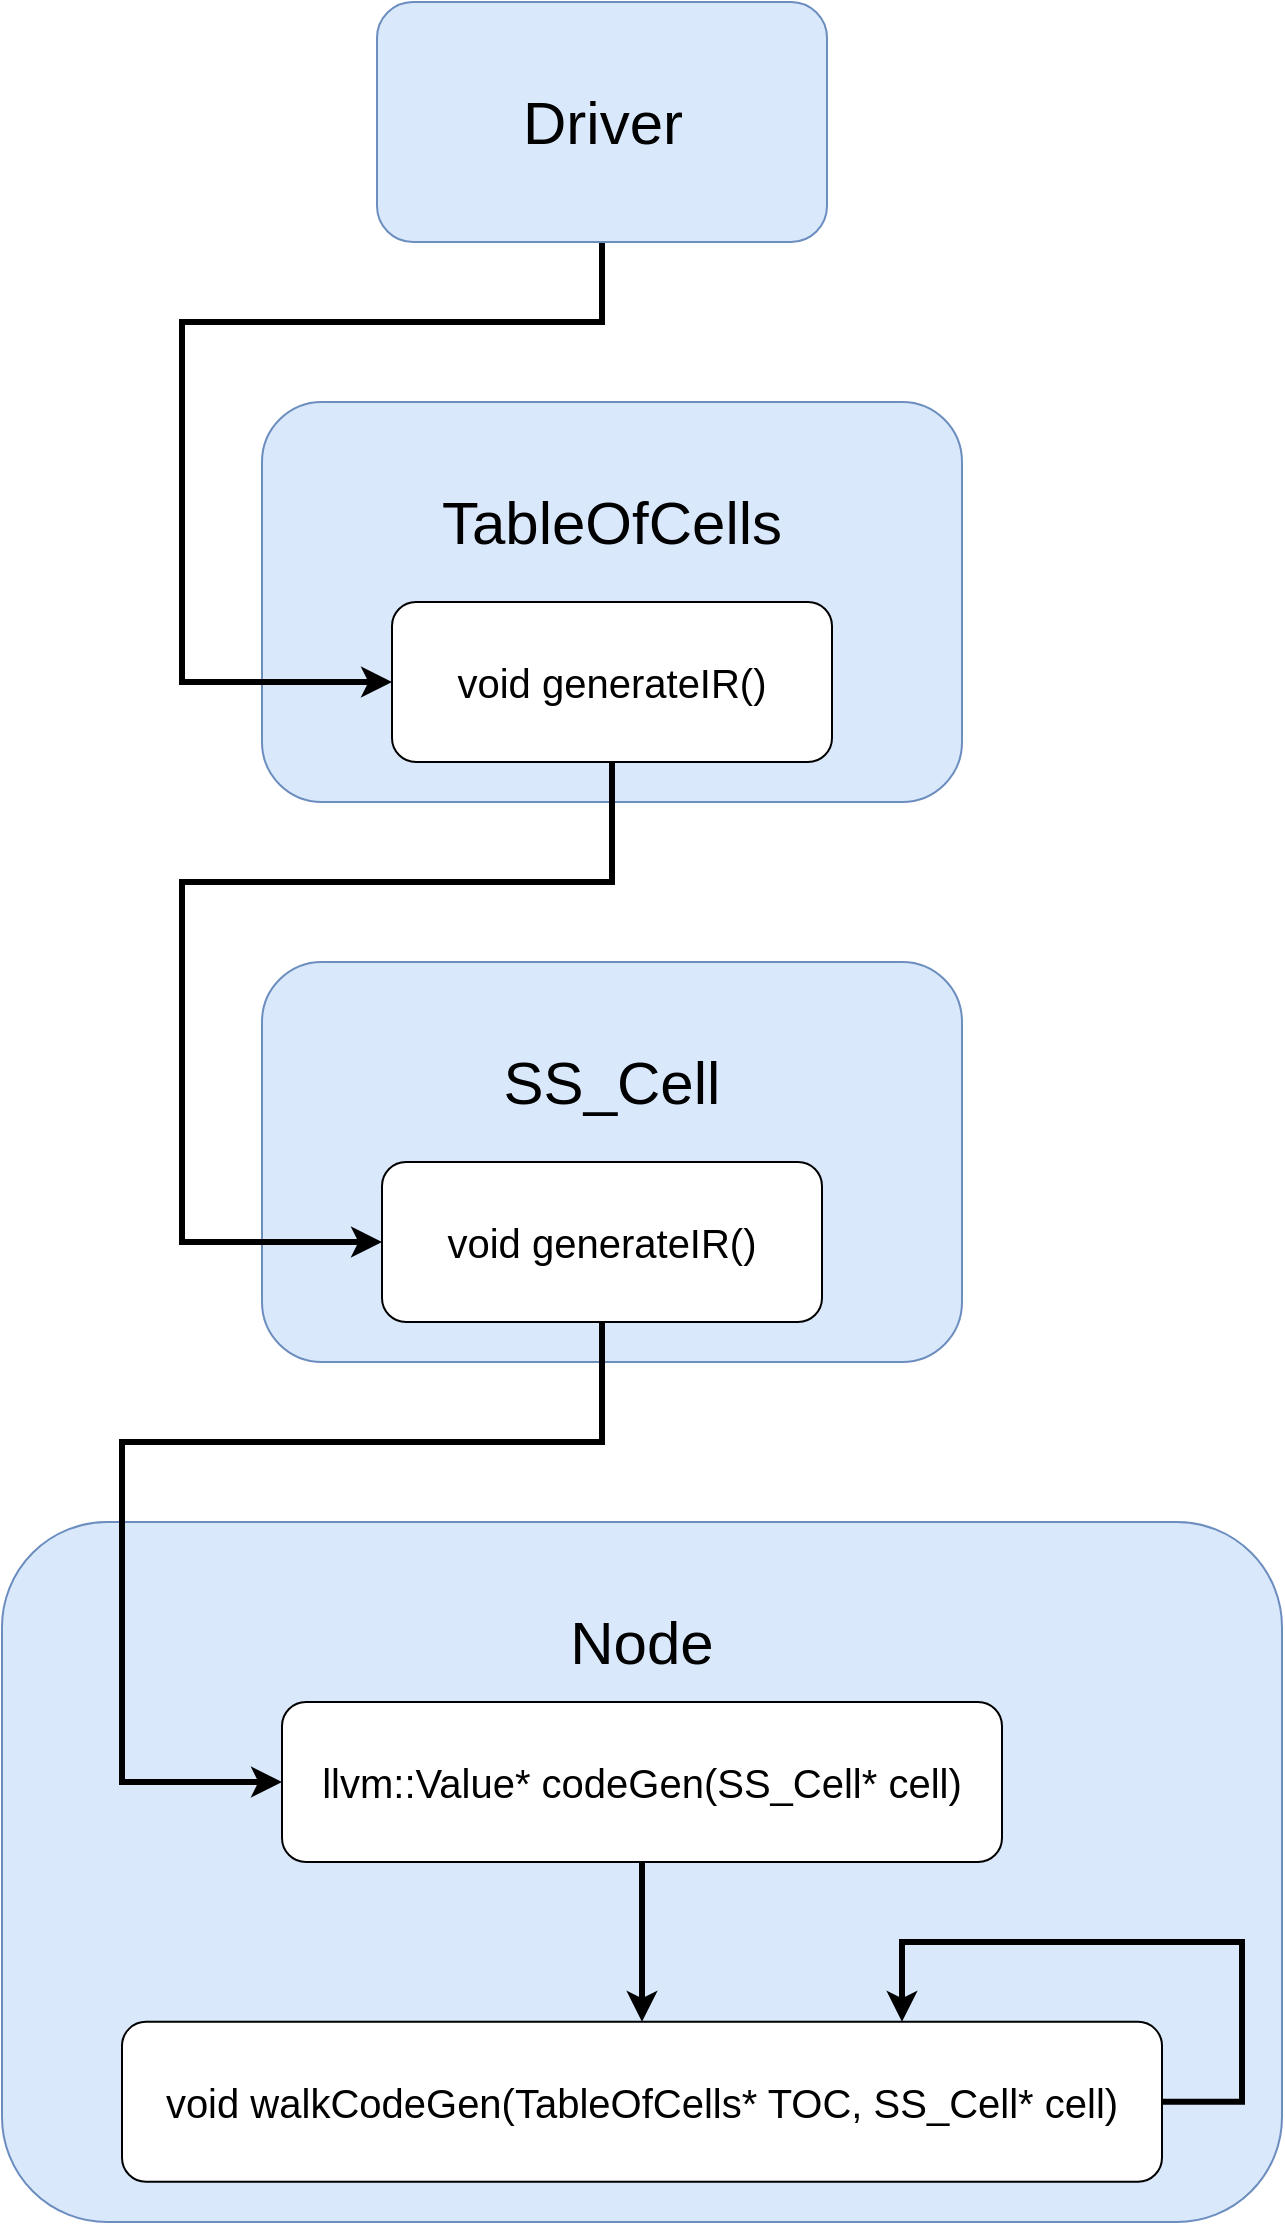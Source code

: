 <mxfile version="17.1.3" type="github">
  <diagram name="Page-1" id="edf60f1a-56cd-e834-aa8a-f176f3a09ee4">
    <mxGraphModel dx="1720" dy="2227" grid="1" gridSize="10" guides="1" tooltips="1" connect="1" arrows="1" fold="1" page="1" pageScale="1" pageWidth="850" pageHeight="1100" background="none" math="0" shadow="0">
      <root>
        <mxCell id="0" />
        <mxCell id="1" parent="0" />
        <mxCell id="CXCcsQgGAHsBrNtVgMis-3" value="&lt;br&gt;SS_Cell" style="rounded=1;whiteSpace=wrap;html=1;fillColor=#dae8fc;strokeColor=#6c8ebf;align=center;verticalAlign=top;fontSize=30;" vertex="1" parent="1">
          <mxGeometry x="190" y="240" width="350" height="200" as="geometry" />
        </mxCell>
        <mxCell id="CXCcsQgGAHsBrNtVgMis-2" value="&lt;br&gt;TableOfCells" style="rounded=1;whiteSpace=wrap;html=1;fillColor=#dae8fc;strokeColor=#6c8ebf;align=center;verticalAlign=top;fontSize=30;" vertex="1" parent="1">
          <mxGeometry x="190" y="-40" width="350" height="200" as="geometry" />
        </mxCell>
        <mxCell id="CXCcsQgGAHsBrNtVgMis-1" value="&lt;br&gt;Node" style="rounded=1;whiteSpace=wrap;html=1;fillColor=#dae8fc;strokeColor=#6c8ebf;align=center;verticalAlign=top;fontSize=30;" vertex="1" parent="1">
          <mxGeometry x="60" y="520" width="640" height="350" as="geometry" />
        </mxCell>
        <mxCell id="TTlPJ-I1SFsq0LwxmCUP-3" style="edgeStyle=orthogonalEdgeStyle;rounded=0;orthogonalLoop=1;jettySize=auto;html=1;exitX=0.5;exitY=1;exitDx=0;exitDy=0;entryX=0.5;entryY=0;entryDx=0;entryDy=0;strokeWidth=3;" parent="1" source="TTlPJ-I1SFsq0LwxmCUP-1" target="TTlPJ-I1SFsq0LwxmCUP-2" edge="1">
          <mxGeometry relative="1" as="geometry">
            <Array as="points">
              <mxPoint x="380" y="750" />
              <mxPoint x="380" y="750" />
            </Array>
          </mxGeometry>
        </mxCell>
        <mxCell id="TTlPJ-I1SFsq0LwxmCUP-1" value="&lt;font style=&quot;font-size: 20px&quot;&gt;llvm::Value* codeGen(SS_Cell* cell)&lt;/font&gt;" style="rounded=1;whiteSpace=wrap;html=1;" parent="1" vertex="1">
          <mxGeometry x="200" y="610" width="360" height="80" as="geometry" />
        </mxCell>
        <mxCell id="TTlPJ-I1SFsq0LwxmCUP-2" value="&lt;font style=&quot;font-size: 20px&quot;&gt;void walkCodeGen(TableOfCells* TOC, SS_Cell* cell)&lt;/font&gt;" style="rounded=1;whiteSpace=wrap;html=1;" parent="1" vertex="1">
          <mxGeometry x="120" y="769.93" width="520" height="80" as="geometry" />
        </mxCell>
        <mxCell id="TTlPJ-I1SFsq0LwxmCUP-7" style="edgeStyle=orthogonalEdgeStyle;rounded=0;orthogonalLoop=1;jettySize=auto;html=1;exitX=0.5;exitY=1;exitDx=0;exitDy=0;entryX=0;entryY=0.5;entryDx=0;entryDy=0;strokeWidth=3;" parent="1" source="TTlPJ-I1SFsq0LwxmCUP-4" target="TTlPJ-I1SFsq0LwxmCUP-1" edge="1">
          <mxGeometry relative="1" as="geometry">
            <Array as="points">
              <mxPoint x="360" y="480" />
              <mxPoint x="120" y="480" />
              <mxPoint x="120" y="650" />
            </Array>
          </mxGeometry>
        </mxCell>
        <mxCell id="TTlPJ-I1SFsq0LwxmCUP-4" value="&lt;font style=&quot;font-size: 20px&quot;&gt;void generateIR()&lt;/font&gt;" style="rounded=1;whiteSpace=wrap;html=1;" parent="1" vertex="1">
          <mxGeometry x="250" y="340" width="220" height="80" as="geometry" />
        </mxCell>
        <mxCell id="CXCcsQgGAHsBrNtVgMis-5" style="edgeStyle=orthogonalEdgeStyle;rounded=0;orthogonalLoop=1;jettySize=auto;html=1;exitX=0.5;exitY=1;exitDx=0;exitDy=0;entryX=0;entryY=0.5;entryDx=0;entryDy=0;fontSize=20;strokeWidth=3;" edge="1" parent="1" source="TTlPJ-I1SFsq0LwxmCUP-5" target="TTlPJ-I1SFsq0LwxmCUP-4">
          <mxGeometry relative="1" as="geometry">
            <Array as="points">
              <mxPoint x="365" y="200" />
              <mxPoint x="150" y="200" />
              <mxPoint x="150" y="380" />
            </Array>
          </mxGeometry>
        </mxCell>
        <mxCell id="TTlPJ-I1SFsq0LwxmCUP-5" value="&lt;font style=&quot;font-size: 20px&quot;&gt;void generateIR()&lt;/font&gt;" style="rounded=1;whiteSpace=wrap;html=1;" parent="1" vertex="1">
          <mxGeometry x="255" y="60" width="220" height="80" as="geometry" />
        </mxCell>
        <mxCell id="CXCcsQgGAHsBrNtVgMis-6" style="edgeStyle=orthogonalEdgeStyle;rounded=0;orthogonalLoop=1;jettySize=auto;html=1;exitX=1;exitY=0.5;exitDx=0;exitDy=0;entryX=0.75;entryY=0;entryDx=0;entryDy=0;fontSize=21;strokeWidth=3;" edge="1" parent="1" source="TTlPJ-I1SFsq0LwxmCUP-2" target="TTlPJ-I1SFsq0LwxmCUP-2">
          <mxGeometry relative="1" as="geometry">
            <Array as="points">
              <mxPoint x="680" y="810" />
              <mxPoint x="680" y="730" />
              <mxPoint x="510" y="730" />
            </Array>
          </mxGeometry>
        </mxCell>
        <mxCell id="CXCcsQgGAHsBrNtVgMis-9" style="edgeStyle=orthogonalEdgeStyle;rounded=0;orthogonalLoop=1;jettySize=auto;html=1;exitX=0.5;exitY=1;exitDx=0;exitDy=0;entryX=0;entryY=0.5;entryDx=0;entryDy=0;fontSize=21;strokeWidth=3;" edge="1" parent="1" source="CXCcsQgGAHsBrNtVgMis-7" target="TTlPJ-I1SFsq0LwxmCUP-5">
          <mxGeometry relative="1" as="geometry">
            <Array as="points">
              <mxPoint x="360" y="-80" />
              <mxPoint x="150" y="-80" />
              <mxPoint x="150" y="100" />
            </Array>
          </mxGeometry>
        </mxCell>
        <mxCell id="CXCcsQgGAHsBrNtVgMis-7" value="Driver" style="rounded=1;whiteSpace=wrap;html=1;fillColor=#dae8fc;strokeColor=#6c8ebf;align=center;verticalAlign=middle;fontSize=30;" vertex="1" parent="1">
          <mxGeometry x="247.5" y="-240" width="225" height="120" as="geometry" />
        </mxCell>
      </root>
    </mxGraphModel>
  </diagram>
</mxfile>
